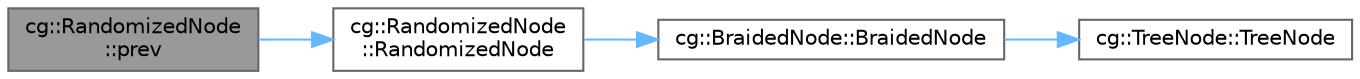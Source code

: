 digraph "cg::RandomizedNode::prev"
{
 // LATEX_PDF_SIZE
  bgcolor="transparent";
  edge [fontname=Helvetica,fontsize=10,labelfontname=Helvetica,labelfontsize=10];
  node [fontname=Helvetica,fontsize=10,shape=box,height=0.2,width=0.4];
  rankdir="LR";
  Node1 [id="Node000001",label="cg::RandomizedNode\l::prev",height=0.2,width=0.4,color="gray40", fillcolor="grey60", style="filled", fontcolor="black",tooltip=" "];
  Node1 -> Node2 [id="edge1_Node000001_Node000002",color="steelblue1",style="solid",tooltip=" "];
  Node2 [id="Node000002",label="cg::RandomizedNode\l::RandomizedNode",height=0.2,width=0.4,color="grey40", fillcolor="white", style="filled",URL="$classcg_1_1_randomized_node.html#aa99efa5fd8309ab32cbadd2d2408c3bc",tooltip=" "];
  Node2 -> Node3 [id="edge2_Node000002_Node000003",color="steelblue1",style="solid",tooltip=" "];
  Node3 [id="Node000003",label="cg::BraidedNode::BraidedNode",height=0.2,width=0.4,color="grey40", fillcolor="white", style="filled",URL="$classcg_1_1_braided_node.html#ac7737214b73529873c3fc878fab13207",tooltip=" "];
  Node3 -> Node4 [id="edge3_Node000003_Node000004",color="steelblue1",style="solid",tooltip=" "];
  Node4 [id="Node000004",label="cg::TreeNode::TreeNode",height=0.2,width=0.4,color="grey40", fillcolor="white", style="filled",URL="$classcg_1_1_tree_node.html#a08383ce733b659a46fbf31ad7ae53ec8",tooltip=" "];
}
